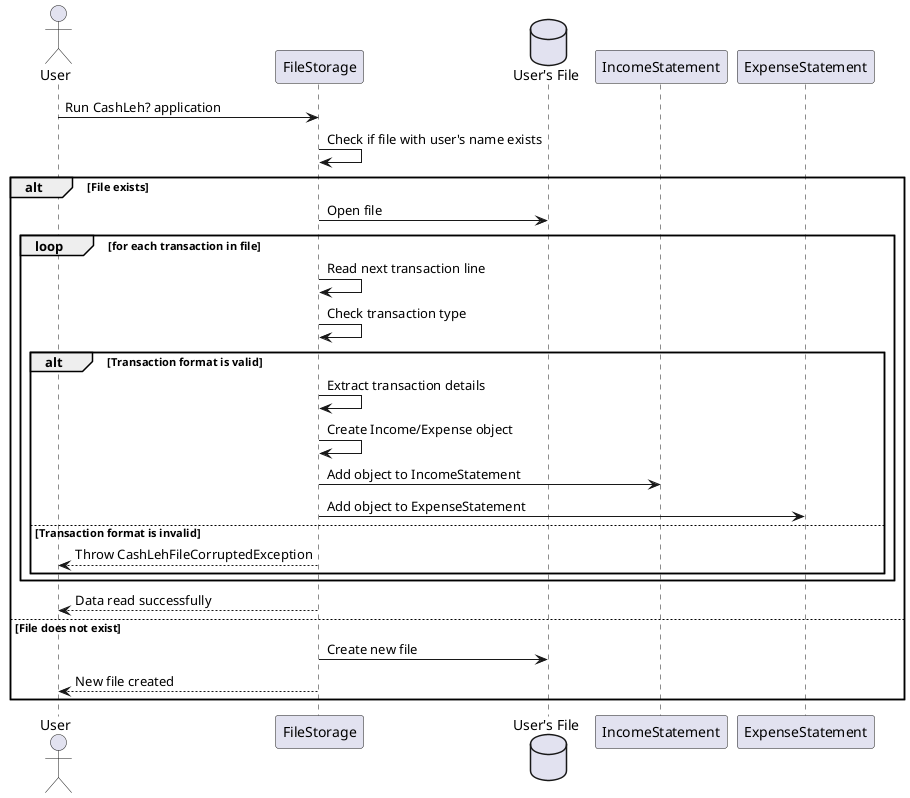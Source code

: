 @startuml

actor User
participant FileStorage
database File as "User's File"
participant IncomeStatement
participant ExpenseStatement
User -> FileStorage: Run CashLeh? application
FileStorage -> FileStorage: Check if file with user's name exists
alt File exists
    FileStorage -> File: Open file
    loop for each transaction in file
        FileStorage -> FileStorage: Read next transaction line
        FileStorage -> FileStorage: Check transaction type
        alt Transaction format is valid
            FileStorage -> FileStorage: Extract transaction details
            FileStorage -> FileStorage: Create Income/Expense object
            FileStorage -> IncomeStatement: Add object to IncomeStatement
            FileStorage -> ExpenseStatement: Add object to ExpenseStatement
        else Transaction format is invalid
            FileStorage --> User: Throw CashLehFileCorruptedException
        end
    end
    FileStorage --> User: Data read successfully
else File does not exist
    FileStorage -> File: Create new file
    FileStorage --> User: New file created
end

@enduml

